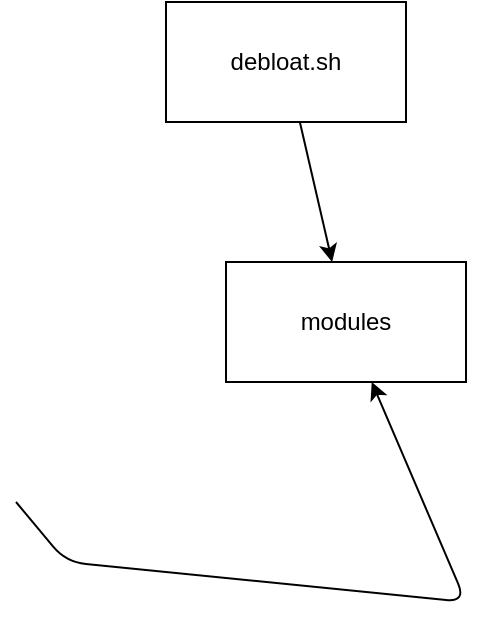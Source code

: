 <mxfile>
    <diagram id="OBWNU2J35d4sAXpe1KiS" name="Page-1">
        <mxGraphModel dx="877" dy="599" grid="1" gridSize="10" guides="1" tooltips="1" connect="1" arrows="1" fold="1" page="1" pageScale="1" pageWidth="850" pageHeight="1100" math="0" shadow="0">
            <root>
                <mxCell id="0"/>
                <mxCell id="1" parent="0"/>
                <mxCell id="7" value="" style="edgeStyle=none;html=1;" edge="1" parent="1" source="5" target="6">
                    <mxGeometry relative="1" as="geometry"/>
                </mxCell>
                <mxCell id="5" value="debloat.sh" style="whiteSpace=wrap;html=1;" vertex="1" parent="1">
                    <mxGeometry x="310" y="30" width="120" height="60" as="geometry"/>
                </mxCell>
                <mxCell id="6" value="modules" style="whiteSpace=wrap;html=1;" vertex="1" parent="1">
                    <mxGeometry x="340" y="160" width="120" height="60" as="geometry"/>
                </mxCell>
                <mxCell id="9" style="edgeStyle=none;html=1;" edge="1" parent="1" target="6">
                    <mxGeometry relative="1" as="geometry">
                        <mxPoint x="235" y="280" as="sourcePoint"/>
                        <Array as="points">
                            <mxPoint x="260" y="310"/>
                            <mxPoint x="460" y="330"/>
                        </Array>
                    </mxGeometry>
                </mxCell>
            </root>
        </mxGraphModel>
    </diagram>
</mxfile>